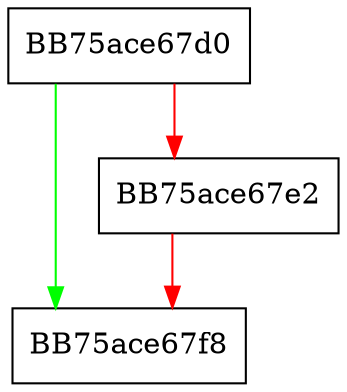 digraph wait_for {
  node [shape="box"];
  graph [splines=ortho];
  BB75ace67d0 -> BB75ace67f8 [color="green"];
  BB75ace67d0 -> BB75ace67e2 [color="red"];
  BB75ace67e2 -> BB75ace67f8 [color="red"];
}